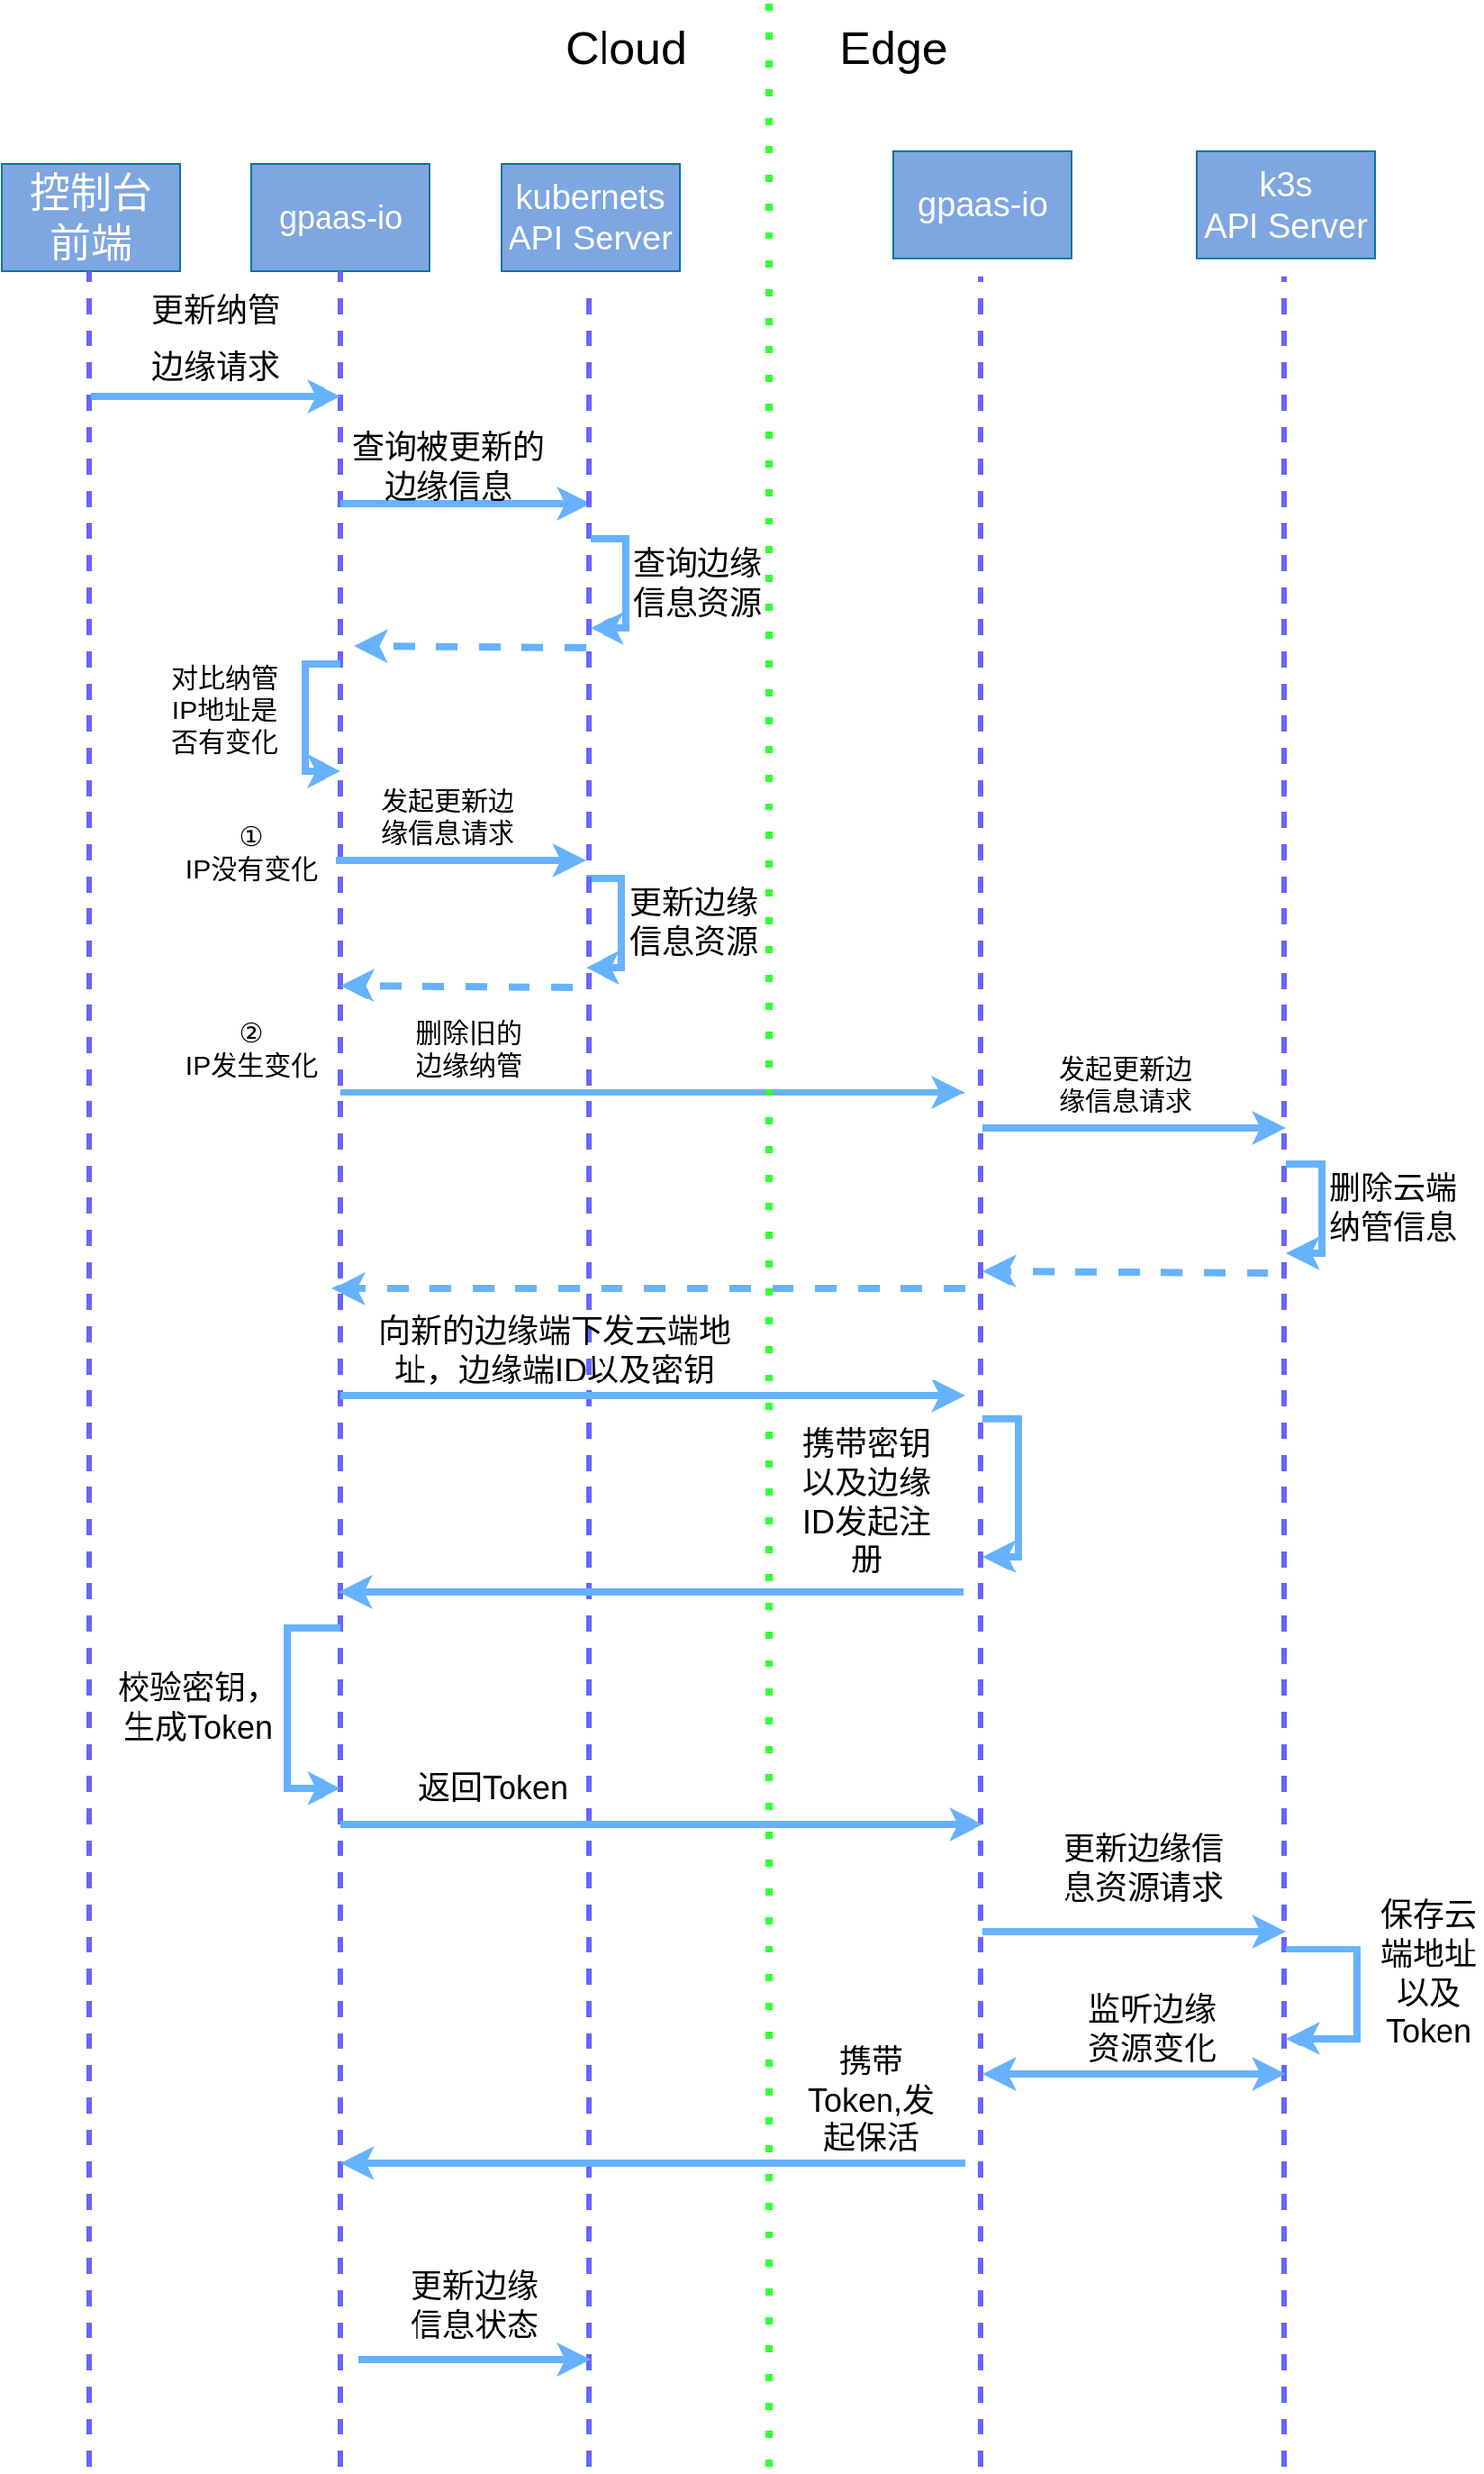 <mxfile version="20.6.0" type="github">
  <diagram id="J2_FXl_VZIPkraT4mzKB" name="第 1 页">
    <mxGraphModel dx="1203" dy="720" grid="1" gridSize="10" guides="1" tooltips="1" connect="1" arrows="1" fold="1" page="1" pageScale="1" pageWidth="827" pageHeight="1169" math="0" shadow="0">
      <root>
        <mxCell id="0" />
        <mxCell id="1" parent="0" />
        <mxCell id="Y1dyGhqodPwLPKt6UnS--1" value="" style="group" vertex="1" connectable="0" parent="1">
          <mxGeometry x="410" y="80" width="147.5" height="670" as="geometry" />
        </mxCell>
        <mxCell id="Y1dyGhqodPwLPKt6UnS--2" value="" style="group" vertex="1" connectable="0" parent="Y1dyGhqodPwLPKt6UnS--1">
          <mxGeometry x="-140" y="90" width="287.5" height="580" as="geometry" />
        </mxCell>
        <mxCell id="Y1dyGhqodPwLPKt6UnS--3" value="&lt;font color=&quot;#ffffff&quot;&gt;&lt;span style=&quot;font-size: 18px&quot;&gt;gpaas-io&lt;br&gt;&lt;/span&gt;&lt;/font&gt;" style="rounded=0;whiteSpace=wrap;html=1;fillColor=#7EA6E0;strokeColor=#10739e;" vertex="1" parent="Y1dyGhqodPwLPKt6UnS--2">
          <mxGeometry width="100" height="60" as="geometry" />
        </mxCell>
        <mxCell id="Y1dyGhqodPwLPKt6UnS--4" value="" style="endArrow=none;dashed=1;html=1;strokeWidth=3;rounded=0;strokeColor=#6666FF;entryX=0.5;entryY=1;entryDx=0;entryDy=0;" edge="1" parent="Y1dyGhqodPwLPKt6UnS--2" target="Y1dyGhqodPwLPKt6UnS--3">
          <mxGeometry width="50" height="50" relative="1" as="geometry">
            <mxPoint x="50" y="1290" as="sourcePoint" />
            <mxPoint x="49" y="70" as="targetPoint" />
          </mxGeometry>
        </mxCell>
        <mxCell id="Y1dyGhqodPwLPKt6UnS--5" value="" style="endArrow=classic;html=1;rounded=0;strokeColor=#66B2FF;strokeWidth=4;fontSize=26;" edge="1" parent="Y1dyGhqodPwLPKt6UnS--2">
          <mxGeometry width="50" height="50" relative="1" as="geometry">
            <mxPoint x="50" y="190" as="sourcePoint" />
            <mxPoint x="190" y="190" as="targetPoint" />
          </mxGeometry>
        </mxCell>
        <mxCell id="Y1dyGhqodPwLPKt6UnS--45" value="" style="endArrow=classic;html=1;rounded=0;labelBackgroundColor=default;strokeColor=#66B2FF;strokeWidth=4;fontFamily=Helvetica;fontSize=18;fontColor=default;shape=connector;dashed=1;" edge="1" parent="Y1dyGhqodPwLPKt6UnS--2">
          <mxGeometry width="50" height="50" relative="1" as="geometry">
            <mxPoint x="187.5" y="271" as="sourcePoint" />
            <mxPoint x="57.5" y="270" as="targetPoint" />
          </mxGeometry>
        </mxCell>
        <mxCell id="Y1dyGhqodPwLPKt6UnS--47" value="" style="endArrow=classic;html=1;rounded=0;labelBackgroundColor=default;strokeColor=#66B2FF;strokeWidth=4;fontFamily=Helvetica;fontSize=18;fontColor=default;shape=connector;" edge="1" parent="Y1dyGhqodPwLPKt6UnS--2">
          <mxGeometry width="50" height="50" relative="1" as="geometry">
            <mxPoint x="50" y="280" as="sourcePoint" />
            <mxPoint x="50" y="340" as="targetPoint" />
            <Array as="points">
              <mxPoint x="30" y="280" />
              <mxPoint x="30" y="340" />
            </Array>
          </mxGeometry>
        </mxCell>
        <mxCell id="Y1dyGhqodPwLPKt6UnS--50" value="" style="endArrow=classic;html=1;rounded=0;strokeColor=#66B2FF;strokeWidth=4;fontSize=26;" edge="1" parent="Y1dyGhqodPwLPKt6UnS--2">
          <mxGeometry width="50" height="50" relative="1" as="geometry">
            <mxPoint x="47.5" y="390" as="sourcePoint" />
            <mxPoint x="187.5" y="390" as="targetPoint" />
          </mxGeometry>
        </mxCell>
        <mxCell id="Y1dyGhqodPwLPKt6UnS--49" value="①&lt;br&gt;IP没有变化" style="text;html=1;strokeColor=none;fillColor=none;align=center;verticalAlign=middle;whiteSpace=wrap;rounded=0;fontSize=15;" vertex="1" parent="Y1dyGhqodPwLPKt6UnS--2">
          <mxGeometry x="-40" y="370" width="80" height="30" as="geometry" />
        </mxCell>
        <mxCell id="Y1dyGhqodPwLPKt6UnS--51" value="发起更新边缘信息请求" style="text;html=1;strokeColor=none;fillColor=none;align=center;verticalAlign=middle;whiteSpace=wrap;rounded=0;fontSize=15;" vertex="1" parent="Y1dyGhqodPwLPKt6UnS--2">
          <mxGeometry x="70" y="350" width="80" height="30" as="geometry" />
        </mxCell>
        <mxCell id="Y1dyGhqodPwLPKt6UnS--52" value="" style="endArrow=classic;html=1;rounded=0;labelBackgroundColor=default;strokeColor=#66B2FF;strokeWidth=4;fontFamily=Helvetica;fontSize=18;fontColor=default;shape=connector;" edge="1" parent="Y1dyGhqodPwLPKt6UnS--2">
          <mxGeometry width="50" height="50" relative="1" as="geometry">
            <mxPoint x="187.5" y="400" as="sourcePoint" />
            <mxPoint x="187.5" y="450" as="targetPoint" />
            <Array as="points">
              <mxPoint x="207.5" y="400" />
              <mxPoint x="207.5" y="450" />
            </Array>
          </mxGeometry>
        </mxCell>
        <mxCell id="Y1dyGhqodPwLPKt6UnS--53" value="更新边缘信息资源" style="text;html=1;strokeColor=none;fillColor=none;align=center;verticalAlign=middle;whiteSpace=wrap;rounded=0;fontFamily=Helvetica;fontSize=18;fontColor=default;" vertex="1" parent="Y1dyGhqodPwLPKt6UnS--2">
          <mxGeometry x="207.5" y="410" width="80" height="30" as="geometry" />
        </mxCell>
        <mxCell id="Y1dyGhqodPwLPKt6UnS--54" value="" style="endArrow=classic;html=1;rounded=0;labelBackgroundColor=default;strokeColor=#66B2FF;strokeWidth=4;fontFamily=Helvetica;fontSize=18;fontColor=default;shape=connector;dashed=1;" edge="1" parent="Y1dyGhqodPwLPKt6UnS--2">
          <mxGeometry width="50" height="50" relative="1" as="geometry">
            <mxPoint x="180" y="461" as="sourcePoint" />
            <mxPoint x="50.0" y="460" as="targetPoint" />
          </mxGeometry>
        </mxCell>
        <mxCell id="Y1dyGhqodPwLPKt6UnS--56" value="②&lt;br&gt;IP发生变化" style="text;html=1;strokeColor=none;fillColor=none;align=center;verticalAlign=middle;whiteSpace=wrap;rounded=0;fontSize=15;" vertex="1" parent="Y1dyGhqodPwLPKt6UnS--2">
          <mxGeometry x="-40" y="480" width="80" height="30" as="geometry" />
        </mxCell>
        <mxCell id="Y1dyGhqodPwLPKt6UnS--59" value="" style="endArrow=classic;html=1;rounded=0;strokeColor=#66B2FF;strokeWidth=4;fontSize=26;" edge="1" parent="Y1dyGhqodPwLPKt6UnS--2">
          <mxGeometry width="50" height="50" relative="1" as="geometry">
            <mxPoint x="50" y="520" as="sourcePoint" />
            <mxPoint x="400" y="520" as="targetPoint" />
          </mxGeometry>
        </mxCell>
        <mxCell id="Y1dyGhqodPwLPKt6UnS--60" value="删除旧的边缘纳管" style="text;html=1;strokeColor=none;fillColor=none;align=center;verticalAlign=middle;whiteSpace=wrap;rounded=0;fontSize=15;" vertex="1" parent="Y1dyGhqodPwLPKt6UnS--2">
          <mxGeometry x="84" y="480" width="76" height="30" as="geometry" />
        </mxCell>
        <mxCell id="Y1dyGhqodPwLPKt6UnS--9" value="&lt;font style=&quot;font-size: 19px&quot; color=&quot;#ffffff&quot;&gt;kubernets&lt;br&gt;API Server&lt;br&gt;&lt;/font&gt;" style="rounded=0;whiteSpace=wrap;html=1;fillColor=#7EA6E0;strokeColor=#10739e;" vertex="1" parent="Y1dyGhqodPwLPKt6UnS--1">
          <mxGeometry y="90" width="100" height="60" as="geometry" />
        </mxCell>
        <mxCell id="Y1dyGhqodPwLPKt6UnS--10" value="" style="endArrow=none;dashed=1;html=1;strokeWidth=3;rounded=0;strokeColor=#6666FF;" edge="1" parent="Y1dyGhqodPwLPKt6UnS--1">
          <mxGeometry width="50" height="50" relative="1" as="geometry">
            <mxPoint x="49" y="1380" as="sourcePoint" />
            <mxPoint x="49" y="160" as="targetPoint" />
          </mxGeometry>
        </mxCell>
        <mxCell id="Y1dyGhqodPwLPKt6UnS--11" value="" style="group" vertex="1" connectable="0" parent="Y1dyGhqodPwLPKt6UnS--1">
          <mxGeometry x="-280" y="90" width="100" height="410" as="geometry" />
        </mxCell>
        <mxCell id="Y1dyGhqodPwLPKt6UnS--12" value="&lt;font color=&quot;#ffffff&quot;&gt;&lt;span style=&quot;font-size: 23px&quot;&gt;控制台&lt;br&gt;前端&lt;br&gt;&lt;/span&gt;&lt;/font&gt;" style="rounded=0;whiteSpace=wrap;html=1;fillColor=#7EA6E0;strokeColor=#10739e;" vertex="1" parent="Y1dyGhqodPwLPKt6UnS--11">
          <mxGeometry width="100" height="60" as="geometry" />
        </mxCell>
        <mxCell id="Y1dyGhqodPwLPKt6UnS--13" value="" style="endArrow=none;dashed=1;html=1;strokeWidth=3;rounded=0;strokeColor=#6666FF;" edge="1" parent="Y1dyGhqodPwLPKt6UnS--1">
          <mxGeometry width="50" height="50" relative="1" as="geometry">
            <mxPoint x="-231" y="1380" as="sourcePoint" />
            <mxPoint x="-231" y="150" as="targetPoint" />
          </mxGeometry>
        </mxCell>
        <mxCell id="Y1dyGhqodPwLPKt6UnS--14" value="&lt;font style=&quot;font-size: 26px;&quot;&gt;Cloud&lt;/font&gt;" style="text;html=1;strokeColor=none;fillColor=none;align=center;verticalAlign=middle;whiteSpace=wrap;rounded=0;" vertex="1" parent="Y1dyGhqodPwLPKt6UnS--1">
          <mxGeometry x="40" y="10" width="60" height="30" as="geometry" />
        </mxCell>
        <mxCell id="Y1dyGhqodPwLPKt6UnS--15" value="" style="endArrow=classic;html=1;rounded=0;labelBackgroundColor=default;strokeColor=#66B2FF;strokeWidth=4;fontFamily=Helvetica;fontSize=18;fontColor=default;shape=connector;" edge="1" parent="Y1dyGhqodPwLPKt6UnS--1">
          <mxGeometry width="50" height="50" relative="1" as="geometry">
            <mxPoint x="50" y="300" as="sourcePoint" />
            <mxPoint x="50" y="350" as="targetPoint" />
            <Array as="points">
              <mxPoint x="70" y="300" />
              <mxPoint x="70" y="350" />
            </Array>
          </mxGeometry>
        </mxCell>
        <mxCell id="Y1dyGhqodPwLPKt6UnS--16" value="查询边缘信息资源" style="text;html=1;strokeColor=none;fillColor=none;align=center;verticalAlign=middle;whiteSpace=wrap;rounded=0;fontFamily=Helvetica;fontSize=18;fontColor=default;" vertex="1" parent="Y1dyGhqodPwLPKt6UnS--1">
          <mxGeometry x="70" y="310" width="80" height="30" as="geometry" />
        </mxCell>
        <mxCell id="Y1dyGhqodPwLPKt6UnS--19" value="" style="group" vertex="1" connectable="0" parent="1">
          <mxGeometry x="630" y="162.93" width="110" height="580" as="geometry" />
        </mxCell>
        <mxCell id="Y1dyGhqodPwLPKt6UnS--20" value="&lt;font style=&quot;font-size: 19px&quot; color=&quot;#ffffff&quot;&gt;gpaas-io&lt;br&gt;&lt;/font&gt;" style="rounded=0;whiteSpace=wrap;html=1;fillColor=#7EA6E0;strokeColor=#10739e;" vertex="1" parent="Y1dyGhqodPwLPKt6UnS--19">
          <mxGeometry width="100" height="60" as="geometry" />
        </mxCell>
        <mxCell id="Y1dyGhqodPwLPKt6UnS--21" value="" style="endArrow=none;dashed=1;html=1;strokeWidth=3;rounded=0;strokeColor=#6666FF;" edge="1" parent="Y1dyGhqodPwLPKt6UnS--19">
          <mxGeometry width="50" height="50" relative="1" as="geometry">
            <mxPoint x="49" y="1297.07" as="sourcePoint" />
            <mxPoint x="49" y="70" as="targetPoint" />
          </mxGeometry>
        </mxCell>
        <mxCell id="Y1dyGhqodPwLPKt6UnS--23" value="" style="group" vertex="1" connectable="0" parent="1">
          <mxGeometry x="760" y="170" width="110" height="580" as="geometry" />
        </mxCell>
        <mxCell id="Y1dyGhqodPwLPKt6UnS--24" value="&lt;font style=&quot;font-size: 19px&quot; color=&quot;#ffffff&quot;&gt;k3s&lt;br&gt;API Server&lt;br&gt;&lt;/font&gt;" style="rounded=0;whiteSpace=wrap;html=1;fillColor=#7EA6E0;strokeColor=#10739e;" vertex="1" parent="Y1dyGhqodPwLPKt6UnS--23">
          <mxGeometry x="40" y="-7.07" width="100" height="60" as="geometry" />
        </mxCell>
        <mxCell id="Y1dyGhqodPwLPKt6UnS--25" value="" style="endArrow=none;dashed=1;html=1;strokeWidth=3;rounded=0;strokeColor=#6666FF;" edge="1" parent="Y1dyGhqodPwLPKt6UnS--23">
          <mxGeometry width="50" height="50" relative="1" as="geometry">
            <mxPoint x="89" y="1290" as="sourcePoint" />
            <mxPoint x="89" y="62.93" as="targetPoint" />
          </mxGeometry>
        </mxCell>
        <mxCell id="Y1dyGhqodPwLPKt6UnS--64" value="发起更新边缘信息请求" style="text;html=1;strokeColor=none;fillColor=none;align=center;verticalAlign=middle;whiteSpace=wrap;rounded=0;fontSize=15;" vertex="1" parent="Y1dyGhqodPwLPKt6UnS--23">
          <mxGeometry x="-40" y="500" width="80" height="30" as="geometry" />
        </mxCell>
        <mxCell id="Y1dyGhqodPwLPKt6UnS--26" value="" style="endArrow=none;dashed=1;html=1;dashPattern=1 3;strokeWidth=4;rounded=0;strokeColor=#33FF33;" edge="1" parent="1">
          <mxGeometry width="50" height="50" relative="1" as="geometry">
            <mxPoint x="560" y="1460" as="sourcePoint" />
            <mxPoint x="560" y="80" as="targetPoint" />
          </mxGeometry>
        </mxCell>
        <mxCell id="Y1dyGhqodPwLPKt6UnS--27" value="&lt;span style=&quot;font-size: 26px;&quot;&gt;Edge&lt;/span&gt;" style="text;html=1;strokeColor=none;fillColor=none;align=center;verticalAlign=middle;whiteSpace=wrap;rounded=0;" vertex="1" parent="1">
          <mxGeometry x="600" y="90" width="60" height="30" as="geometry" />
        </mxCell>
        <mxCell id="Y1dyGhqodPwLPKt6UnS--28" value="" style="endArrow=classic;html=1;rounded=0;strokeColor=#66B2FF;strokeWidth=4;fontSize=26;" edge="1" parent="1">
          <mxGeometry width="50" height="50" relative="1" as="geometry">
            <mxPoint x="180" y="300" as="sourcePoint" />
            <mxPoint x="320" y="300" as="targetPoint" />
          </mxGeometry>
        </mxCell>
        <mxCell id="Y1dyGhqodPwLPKt6UnS--29" value="&lt;span style=&quot;font-size: 18px;&quot;&gt;更新纳管边缘请求&lt;/span&gt;" style="text;html=1;strokeColor=none;fillColor=none;align=center;verticalAlign=middle;whiteSpace=wrap;rounded=0;fontFamily=Helvetica;fontSize=26;fontColor=default;" vertex="1" parent="1">
          <mxGeometry x="210" y="250" width="80" height="30" as="geometry" />
        </mxCell>
        <mxCell id="Y1dyGhqodPwLPKt6UnS--30" value="查询被更新的&lt;br&gt;边缘信息" style="text;html=1;align=center;verticalAlign=middle;resizable=0;points=[];autosize=1;strokeColor=none;fillColor=none;fontSize=18;fontFamily=Helvetica;fontColor=default;" vertex="1" parent="1">
          <mxGeometry x="315" y="310" width="130" height="60" as="geometry" />
        </mxCell>
        <mxCell id="Y1dyGhqodPwLPKt6UnS--33" value="校验密钥，生成Token" style="text;html=1;strokeColor=none;fillColor=none;align=center;verticalAlign=middle;whiteSpace=wrap;rounded=0;fontFamily=Helvetica;fontSize=18;fontColor=default;" vertex="1" parent="1">
          <mxGeometry x="190" y="1020" width="100" height="30" as="geometry" />
        </mxCell>
        <mxCell id="Y1dyGhqodPwLPKt6UnS--48" value="对比纳管IP地址是否有变化" style="text;html=1;strokeColor=none;fillColor=none;align=center;verticalAlign=middle;whiteSpace=wrap;rounded=0;fontSize=15;" vertex="1" parent="1">
          <mxGeometry x="220" y="460" width="70" height="30" as="geometry" />
        </mxCell>
        <mxCell id="Y1dyGhqodPwLPKt6UnS--6" value="向新的边缘端下发云端地址，边缘端ID以及密钥" style="text;html=1;strokeColor=none;fillColor=none;align=center;verticalAlign=middle;whiteSpace=wrap;rounded=0;fontFamily=Helvetica;fontSize=18;fontColor=default;" vertex="1" parent="1">
          <mxGeometry x="340" y="820" width="200" height="30" as="geometry" />
        </mxCell>
        <mxCell id="Y1dyGhqodPwLPKt6UnS--7" value="" style="endArrow=classic;html=1;rounded=0;labelBackgroundColor=default;strokeColor=#66B2FF;strokeWidth=4;fontFamily=Helvetica;fontSize=18;fontColor=default;shape=connector;" edge="1" parent="1">
          <mxGeometry width="50" height="50" relative="1" as="geometry">
            <mxPoint x="669" y="970" as="sourcePoint" />
            <mxPoint x="319" y="970" as="targetPoint" />
          </mxGeometry>
        </mxCell>
        <mxCell id="Y1dyGhqodPwLPKt6UnS--8" value="返回Token" style="text;html=1;strokeColor=none;fillColor=none;align=center;verticalAlign=middle;whiteSpace=wrap;rounded=0;fontSize=18;" vertex="1" parent="1">
          <mxGeometry x="352.5" y="1060" width="105" height="40" as="geometry" />
        </mxCell>
        <mxCell id="Y1dyGhqodPwLPKt6UnS--17" value="" style="endArrow=classic;html=1;rounded=0;strokeColor=#66B2FF;strokeWidth=4;fontSize=26;" edge="1" parent="1">
          <mxGeometry width="50" height="50" relative="1" as="geometry">
            <mxPoint x="320" y="860" as="sourcePoint" />
            <mxPoint x="670" y="860" as="targetPoint" />
          </mxGeometry>
        </mxCell>
        <mxCell id="Y1dyGhqodPwLPKt6UnS--18" value="" style="endArrow=classic;html=1;rounded=0;labelBackgroundColor=default;strokeColor=#66B2FF;strokeWidth=4;fontFamily=Helvetica;fontSize=18;fontColor=default;shape=connector;" edge="1" parent="1">
          <mxGeometry width="50" height="50" relative="1" as="geometry">
            <mxPoint x="320" y="1100" as="sourcePoint" />
            <mxPoint x="680" y="1100" as="targetPoint" />
          </mxGeometry>
        </mxCell>
        <mxCell id="Y1dyGhqodPwLPKt6UnS--22" value="" style="endArrow=classic;html=1;rounded=0;labelBackgroundColor=default;strokeColor=#66B2FF;strokeWidth=4;fontFamily=Helvetica;fontSize=18;fontColor=default;shape=connector;" edge="1" parent="1">
          <mxGeometry width="50" height="50" relative="1" as="geometry">
            <mxPoint x="680" y="872.93" as="sourcePoint" />
            <mxPoint x="680" y="950" as="targetPoint" />
            <Array as="points">
              <mxPoint x="700" y="872.93" />
              <mxPoint x="700" y="950" />
            </Array>
          </mxGeometry>
        </mxCell>
        <mxCell id="Y1dyGhqodPwLPKt6UnS--31" value="携带密钥以及边缘ID发起注册" style="text;html=1;strokeColor=none;fillColor=none;align=center;verticalAlign=middle;whiteSpace=wrap;rounded=0;fontFamily=Helvetica;fontSize=18;fontColor=default;" vertex="1" parent="1">
          <mxGeometry x="570" y="910" width="90" height="20" as="geometry" />
        </mxCell>
        <mxCell id="Y1dyGhqodPwLPKt6UnS--32" value="" style="endArrow=classic;html=1;rounded=0;labelBackgroundColor=default;strokeColor=#66B2FF;strokeWidth=4;fontFamily=Helvetica;fontSize=18;fontColor=default;shape=connector;" edge="1" parent="1">
          <mxGeometry width="50" height="50" relative="1" as="geometry">
            <mxPoint x="320" y="990" as="sourcePoint" />
            <mxPoint x="320" y="1080" as="targetPoint" />
            <Array as="points">
              <mxPoint x="290" y="990" />
              <mxPoint x="290" y="1080" />
            </Array>
          </mxGeometry>
        </mxCell>
        <mxCell id="Y1dyGhqodPwLPKt6UnS--34" value="" style="endArrow=classic;html=1;rounded=0;labelBackgroundColor=default;strokeColor=#66B2FF;strokeWidth=4;fontFamily=Helvetica;fontSize=18;fontColor=default;shape=connector;" edge="1" parent="1">
          <mxGeometry width="50" height="50" relative="1" as="geometry">
            <mxPoint x="680" y="1160" as="sourcePoint" />
            <mxPoint x="850" y="1160" as="targetPoint" />
          </mxGeometry>
        </mxCell>
        <mxCell id="Y1dyGhqodPwLPKt6UnS--35" value="更新边缘信息资源请求" style="text;html=1;strokeColor=none;fillColor=none;align=center;verticalAlign=middle;whiteSpace=wrap;rounded=0;fontFamily=Helvetica;fontSize=18;fontColor=default;" vertex="1" parent="1">
          <mxGeometry x="720" y="1110" width="100" height="30" as="geometry" />
        </mxCell>
        <mxCell id="Y1dyGhqodPwLPKt6UnS--36" value="" style="endArrow=classic;startArrow=classic;html=1;rounded=0;labelBackgroundColor=default;strokeColor=#66B2FF;strokeWidth=4;fontFamily=Helvetica;fontSize=18;fontColor=default;shape=connector;" edge="1" parent="1">
          <mxGeometry width="50" height="50" relative="1" as="geometry">
            <mxPoint x="680" y="1240" as="sourcePoint" />
            <mxPoint x="850" y="1240" as="targetPoint" />
          </mxGeometry>
        </mxCell>
        <mxCell id="Y1dyGhqodPwLPKt6UnS--37" value="监听边缘资源变化" style="text;html=1;strokeColor=none;fillColor=none;align=center;verticalAlign=middle;whiteSpace=wrap;rounded=0;fontFamily=Helvetica;fontSize=18;fontColor=default;" vertex="1" parent="1">
          <mxGeometry x="730" y="1200" width="90" height="30" as="geometry" />
        </mxCell>
        <mxCell id="Y1dyGhqodPwLPKt6UnS--38" value="" style="endArrow=classic;html=1;rounded=0;labelBackgroundColor=default;strokeColor=#66B2FF;strokeWidth=4;fontFamily=Helvetica;fontSize=18;fontColor=default;shape=connector;" edge="1" parent="1">
          <mxGeometry width="50" height="50" relative="1" as="geometry">
            <mxPoint x="670" y="1290" as="sourcePoint" />
            <mxPoint x="320" y="1290" as="targetPoint" />
          </mxGeometry>
        </mxCell>
        <mxCell id="Y1dyGhqodPwLPKt6UnS--39" value="携带Token,发起保活" style="text;html=1;strokeColor=none;fillColor=none;align=center;verticalAlign=middle;whiteSpace=wrap;rounded=0;fontFamily=Helvetica;fontSize=18;fontColor=default;" vertex="1" parent="1">
          <mxGeometry x="575" y="1240" width="85" height="30" as="geometry" />
        </mxCell>
        <mxCell id="Y1dyGhqodPwLPKt6UnS--40" value="" style="endArrow=classic;html=1;rounded=0;labelBackgroundColor=default;strokeColor=#66B2FF;strokeWidth=4;fontFamily=Helvetica;fontSize=18;fontColor=default;shape=connector;" edge="1" parent="1">
          <mxGeometry width="50" height="50" relative="1" as="geometry">
            <mxPoint x="330" y="1400" as="sourcePoint" />
            <mxPoint x="460" y="1400" as="targetPoint" />
          </mxGeometry>
        </mxCell>
        <mxCell id="Y1dyGhqodPwLPKt6UnS--41" value="更新边缘信息状态" style="text;html=1;strokeColor=none;fillColor=none;align=center;verticalAlign=middle;whiteSpace=wrap;rounded=0;fontFamily=Helvetica;fontSize=18;fontColor=default;" vertex="1" parent="1">
          <mxGeometry x="350" y="1355" width="90" height="30" as="geometry" />
        </mxCell>
        <mxCell id="Y1dyGhqodPwLPKt6UnS--42" value="" style="endArrow=classic;html=1;rounded=0;labelBackgroundColor=default;strokeColor=#66B2FF;strokeWidth=4;fontFamily=Helvetica;fontSize=18;fontColor=default;shape=connector;" edge="1" parent="1">
          <mxGeometry width="50" height="50" relative="1" as="geometry">
            <mxPoint x="850" y="1170" as="sourcePoint" />
            <mxPoint x="850" y="1220" as="targetPoint" />
            <Array as="points">
              <mxPoint x="890" y="1170" />
              <mxPoint x="890" y="1220" />
            </Array>
          </mxGeometry>
        </mxCell>
        <mxCell id="Y1dyGhqodPwLPKt6UnS--43" value="保存云端地址以及Token" style="text;html=1;strokeColor=none;fillColor=none;align=center;verticalAlign=middle;whiteSpace=wrap;rounded=0;fontSize=18;" vertex="1" parent="1">
          <mxGeometry x="900" y="1169" width="60" height="30" as="geometry" />
        </mxCell>
        <mxCell id="Y1dyGhqodPwLPKt6UnS--61" value="" style="endArrow=classic;html=1;rounded=0;strokeColor=#66B2FF;strokeWidth=4;fontSize=26;" edge="1" parent="1">
          <mxGeometry width="50" height="50" relative="1" as="geometry">
            <mxPoint x="680" y="710" as="sourcePoint" />
            <mxPoint x="850" y="710" as="targetPoint" />
          </mxGeometry>
        </mxCell>
        <mxCell id="Y1dyGhqodPwLPKt6UnS--62" value="" style="endArrow=classic;html=1;rounded=0;labelBackgroundColor=default;strokeColor=#66B2FF;strokeWidth=4;fontFamily=Helvetica;fontSize=18;fontColor=default;shape=connector;" edge="1" parent="1">
          <mxGeometry width="50" height="50" relative="1" as="geometry">
            <mxPoint x="850" y="730" as="sourcePoint" />
            <mxPoint x="850" y="780" as="targetPoint" />
            <Array as="points">
              <mxPoint x="870" y="730" />
              <mxPoint x="870" y="780" />
            </Array>
          </mxGeometry>
        </mxCell>
        <mxCell id="Y1dyGhqodPwLPKt6UnS--63" value="删除云端纳管信息" style="text;html=1;strokeColor=none;fillColor=none;align=center;verticalAlign=middle;whiteSpace=wrap;rounded=0;fontFamily=Helvetica;fontSize=18;fontColor=default;" vertex="1" parent="1">
          <mxGeometry x="870" y="740" width="80" height="30" as="geometry" />
        </mxCell>
        <mxCell id="Y1dyGhqodPwLPKt6UnS--65" value="" style="endArrow=classic;html=1;rounded=0;labelBackgroundColor=default;strokeColor=#66B2FF;strokeWidth=4;fontFamily=Helvetica;fontSize=18;fontColor=default;shape=connector;dashed=1;" edge="1" parent="1">
          <mxGeometry width="50" height="50" relative="1" as="geometry">
            <mxPoint x="840" y="791" as="sourcePoint" />
            <mxPoint x="680" y="790" as="targetPoint" />
          </mxGeometry>
        </mxCell>
        <mxCell id="Y1dyGhqodPwLPKt6UnS--67" value="" style="endArrow=classic;html=1;rounded=0;labelBackgroundColor=default;strokeColor=#66B2FF;strokeWidth=4;fontFamily=Helvetica;fontSize=18;fontColor=default;shape=connector;dashed=1;" edge="1" parent="1">
          <mxGeometry width="50" height="50" relative="1" as="geometry">
            <mxPoint x="670" y="800" as="sourcePoint" />
            <mxPoint x="315" y="800" as="targetPoint" />
          </mxGeometry>
        </mxCell>
      </root>
    </mxGraphModel>
  </diagram>
</mxfile>
